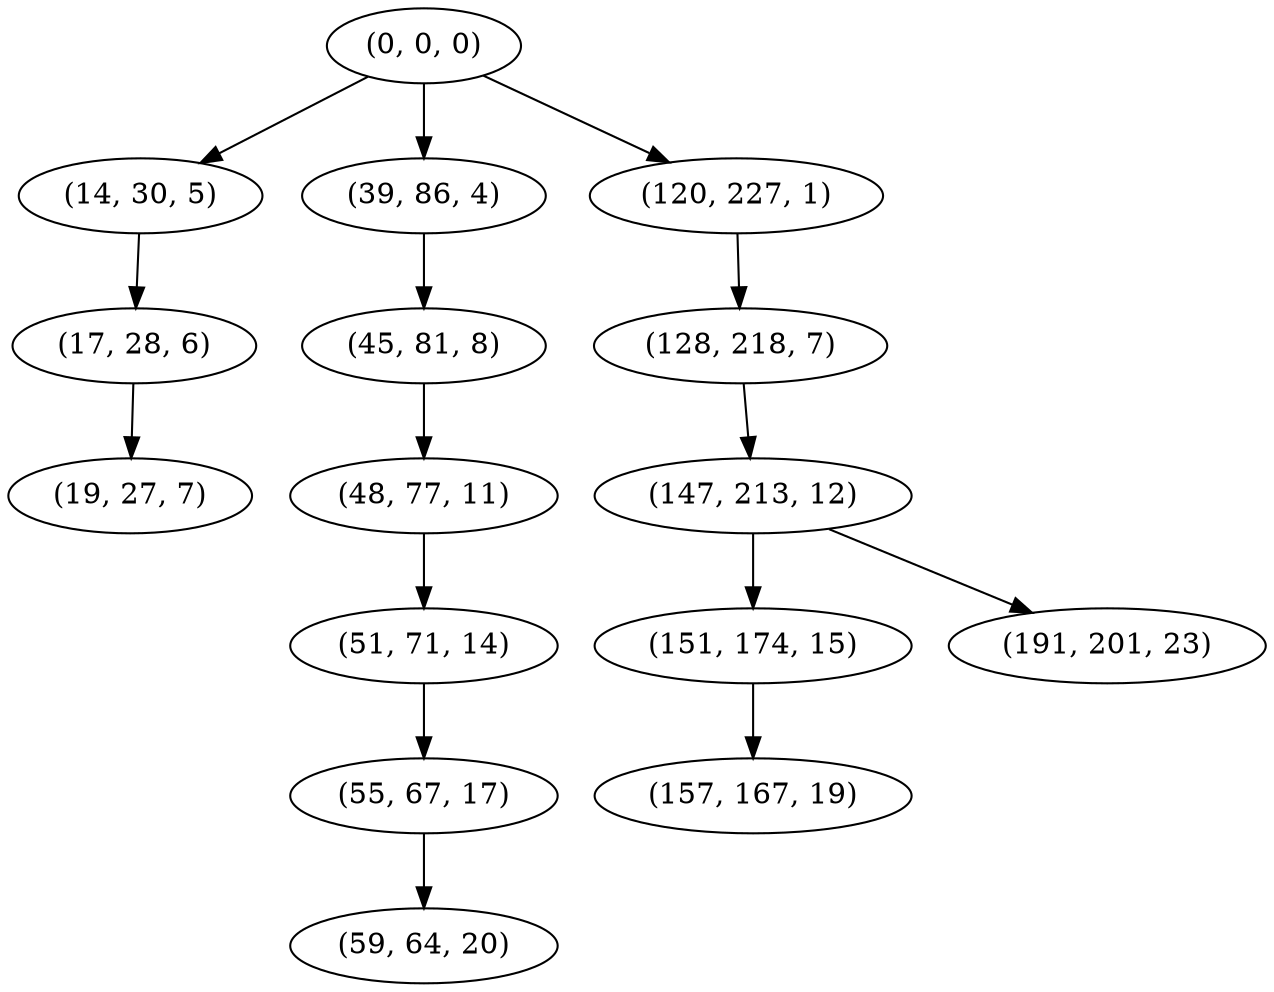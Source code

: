 digraph tree {
    "(0, 0, 0)";
    "(14, 30, 5)";
    "(17, 28, 6)";
    "(19, 27, 7)";
    "(39, 86, 4)";
    "(45, 81, 8)";
    "(48, 77, 11)";
    "(51, 71, 14)";
    "(55, 67, 17)";
    "(59, 64, 20)";
    "(120, 227, 1)";
    "(128, 218, 7)";
    "(147, 213, 12)";
    "(151, 174, 15)";
    "(157, 167, 19)";
    "(191, 201, 23)";
    "(0, 0, 0)" -> "(14, 30, 5)";
    "(0, 0, 0)" -> "(39, 86, 4)";
    "(0, 0, 0)" -> "(120, 227, 1)";
    "(14, 30, 5)" -> "(17, 28, 6)";
    "(17, 28, 6)" -> "(19, 27, 7)";
    "(39, 86, 4)" -> "(45, 81, 8)";
    "(45, 81, 8)" -> "(48, 77, 11)";
    "(48, 77, 11)" -> "(51, 71, 14)";
    "(51, 71, 14)" -> "(55, 67, 17)";
    "(55, 67, 17)" -> "(59, 64, 20)";
    "(120, 227, 1)" -> "(128, 218, 7)";
    "(128, 218, 7)" -> "(147, 213, 12)";
    "(147, 213, 12)" -> "(151, 174, 15)";
    "(147, 213, 12)" -> "(191, 201, 23)";
    "(151, 174, 15)" -> "(157, 167, 19)";
}
